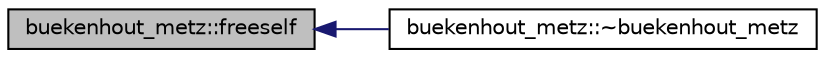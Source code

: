 digraph "buekenhout_metz::freeself"
{
  edge [fontname="Helvetica",fontsize="10",labelfontname="Helvetica",labelfontsize="10"];
  node [fontname="Helvetica",fontsize="10",shape=record];
  rankdir="LR";
  Node105 [label="buekenhout_metz::freeself",height=0.2,width=0.4,color="black", fillcolor="grey75", style="filled", fontcolor="black"];
  Node105 -> Node106 [dir="back",color="midnightblue",fontsize="10",style="solid",fontname="Helvetica"];
  Node106 [label="buekenhout_metz::~buekenhout_metz",height=0.2,width=0.4,color="black", fillcolor="white", style="filled",URL="$d8/d98/classbuekenhout__metz.html#ae8b5b0708d5fdc40b45334d3bf9fd996"];
}
